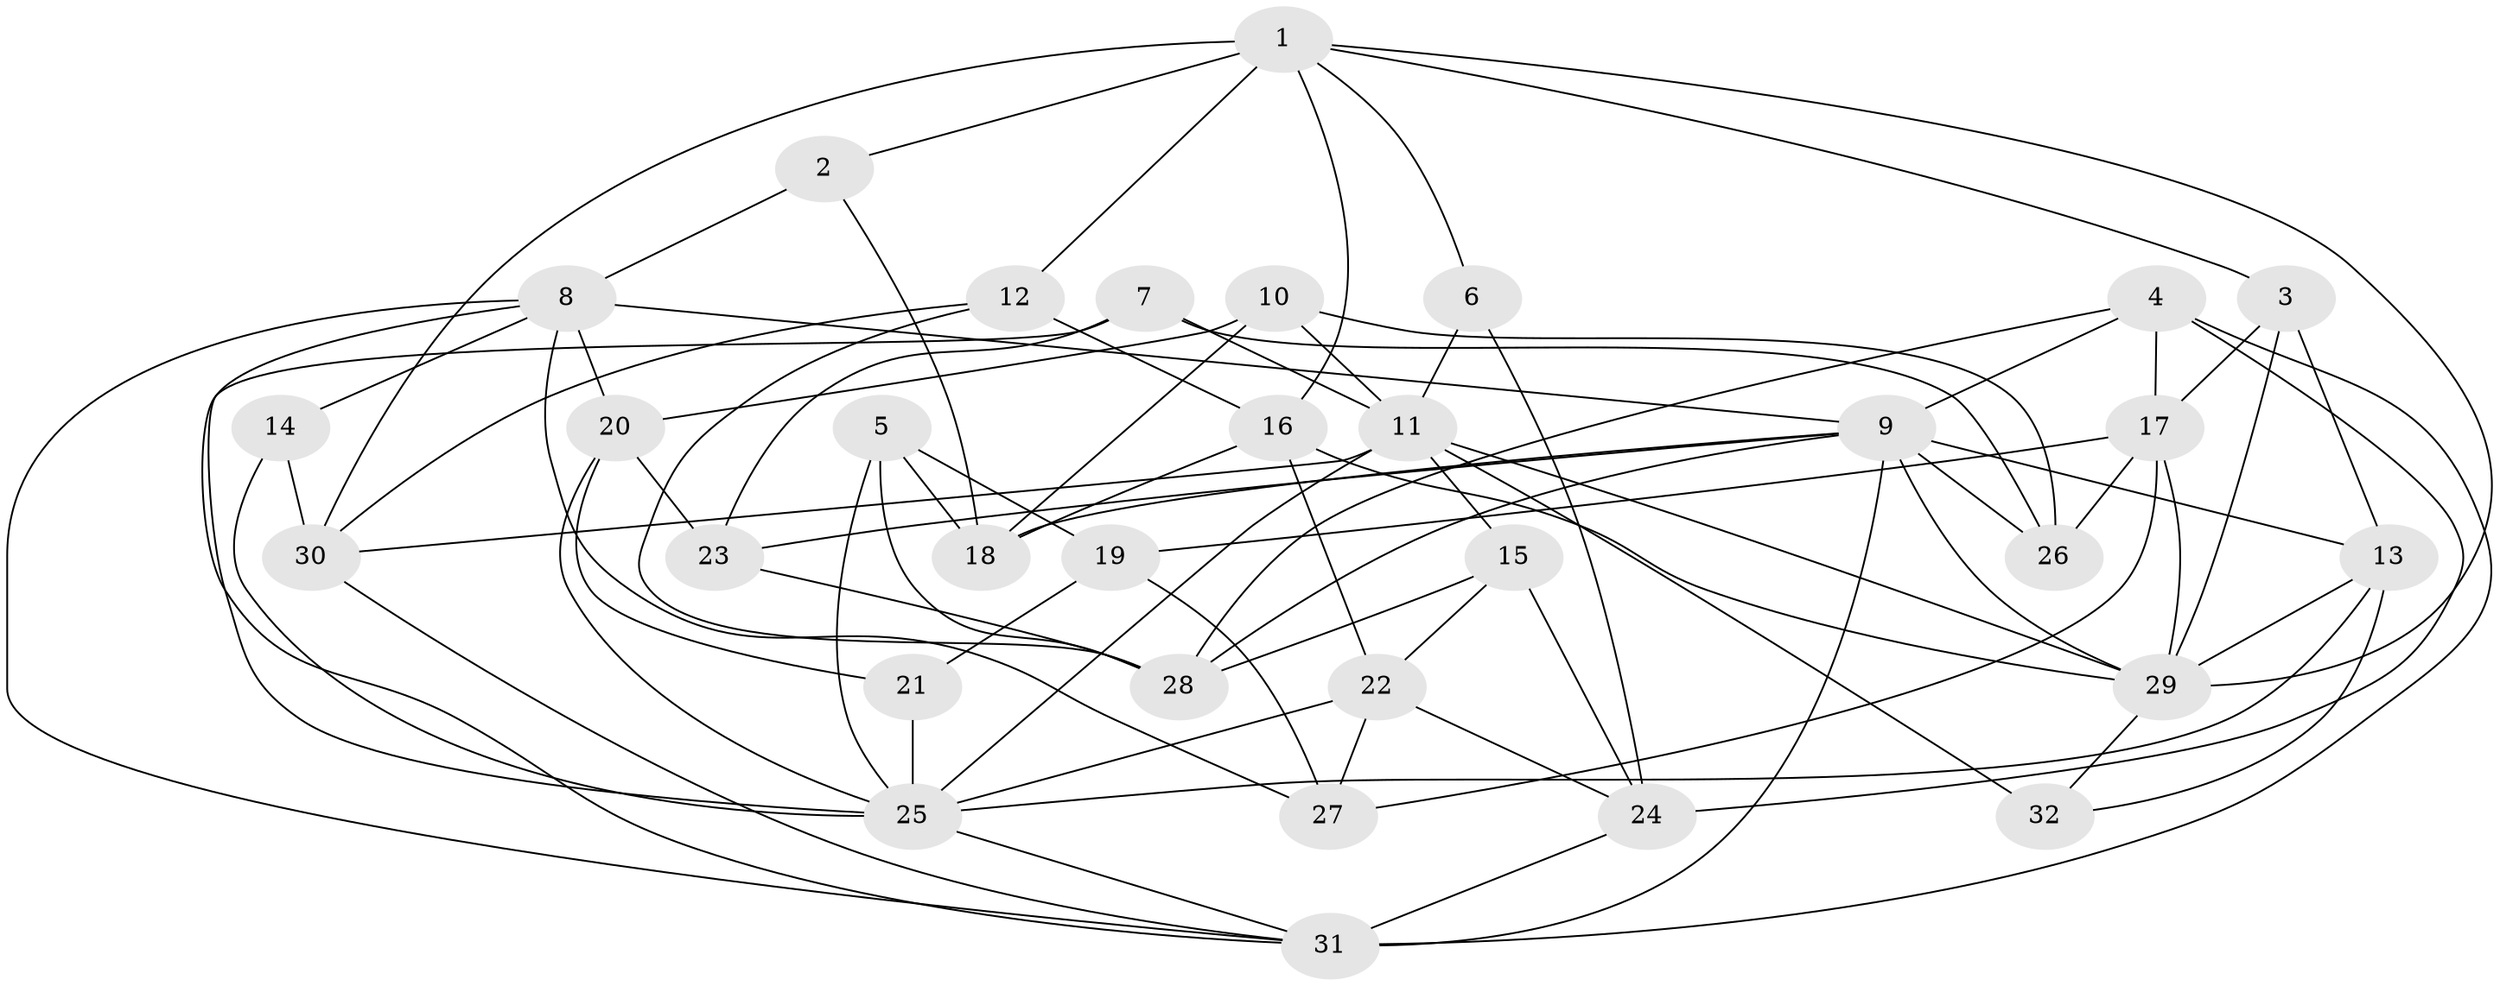 // original degree distribution, {5: 0.13333333333333333, 3: 0.21666666666666667, 4: 0.4166666666666667, 6: 0.11666666666666667, 2: 0.1, 7: 0.016666666666666666}
// Generated by graph-tools (version 1.1) at 2025/26/03/09/25 03:26:21]
// undirected, 32 vertices, 81 edges
graph export_dot {
graph [start="1"]
  node [color=gray90,style=filled];
  1;
  2;
  3;
  4;
  5;
  6;
  7;
  8;
  9;
  10;
  11;
  12;
  13;
  14;
  15;
  16;
  17;
  18;
  19;
  20;
  21;
  22;
  23;
  24;
  25;
  26;
  27;
  28;
  29;
  30;
  31;
  32;
  1 -- 2 [weight=1.0];
  1 -- 3 [weight=1.0];
  1 -- 6 [weight=1.0];
  1 -- 12 [weight=2.0];
  1 -- 16 [weight=1.0];
  1 -- 29 [weight=1.0];
  1 -- 30 [weight=1.0];
  2 -- 8 [weight=2.0];
  2 -- 18 [weight=1.0];
  3 -- 13 [weight=1.0];
  3 -- 17 [weight=1.0];
  3 -- 29 [weight=1.0];
  4 -- 9 [weight=1.0];
  4 -- 17 [weight=1.0];
  4 -- 24 [weight=2.0];
  4 -- 28 [weight=1.0];
  4 -- 31 [weight=1.0];
  5 -- 18 [weight=1.0];
  5 -- 19 [weight=1.0];
  5 -- 25 [weight=1.0];
  5 -- 28 [weight=1.0];
  6 -- 11 [weight=1.0];
  6 -- 24 [weight=1.0];
  7 -- 11 [weight=1.0];
  7 -- 23 [weight=1.0];
  7 -- 26 [weight=1.0];
  7 -- 31 [weight=1.0];
  8 -- 9 [weight=1.0];
  8 -- 14 [weight=1.0];
  8 -- 20 [weight=1.0];
  8 -- 25 [weight=1.0];
  8 -- 27 [weight=1.0];
  8 -- 31 [weight=1.0];
  9 -- 13 [weight=1.0];
  9 -- 18 [weight=1.0];
  9 -- 23 [weight=1.0];
  9 -- 26 [weight=1.0];
  9 -- 28 [weight=1.0];
  9 -- 29 [weight=1.0];
  9 -- 31 [weight=2.0];
  10 -- 11 [weight=1.0];
  10 -- 18 [weight=1.0];
  10 -- 20 [weight=2.0];
  10 -- 26 [weight=1.0];
  11 -- 15 [weight=1.0];
  11 -- 25 [weight=1.0];
  11 -- 29 [weight=1.0];
  11 -- 30 [weight=1.0];
  11 -- 32 [weight=2.0];
  12 -- 16 [weight=1.0];
  12 -- 28 [weight=1.0];
  12 -- 30 [weight=1.0];
  13 -- 25 [weight=1.0];
  13 -- 29 [weight=1.0];
  13 -- 32 [weight=1.0];
  14 -- 25 [weight=1.0];
  14 -- 30 [weight=1.0];
  15 -- 22 [weight=1.0];
  15 -- 24 [weight=1.0];
  15 -- 28 [weight=1.0];
  16 -- 18 [weight=1.0];
  16 -- 22 [weight=2.0];
  16 -- 29 [weight=1.0];
  17 -- 19 [weight=1.0];
  17 -- 26 [weight=1.0];
  17 -- 27 [weight=1.0];
  17 -- 29 [weight=1.0];
  19 -- 21 [weight=1.0];
  19 -- 27 [weight=1.0];
  20 -- 21 [weight=1.0];
  20 -- 23 [weight=1.0];
  20 -- 25 [weight=1.0];
  21 -- 25 [weight=1.0];
  22 -- 24 [weight=1.0];
  22 -- 25 [weight=1.0];
  22 -- 27 [weight=1.0];
  23 -- 28 [weight=1.0];
  24 -- 31 [weight=1.0];
  25 -- 31 [weight=1.0];
  29 -- 32 [weight=1.0];
  30 -- 31 [weight=1.0];
}
